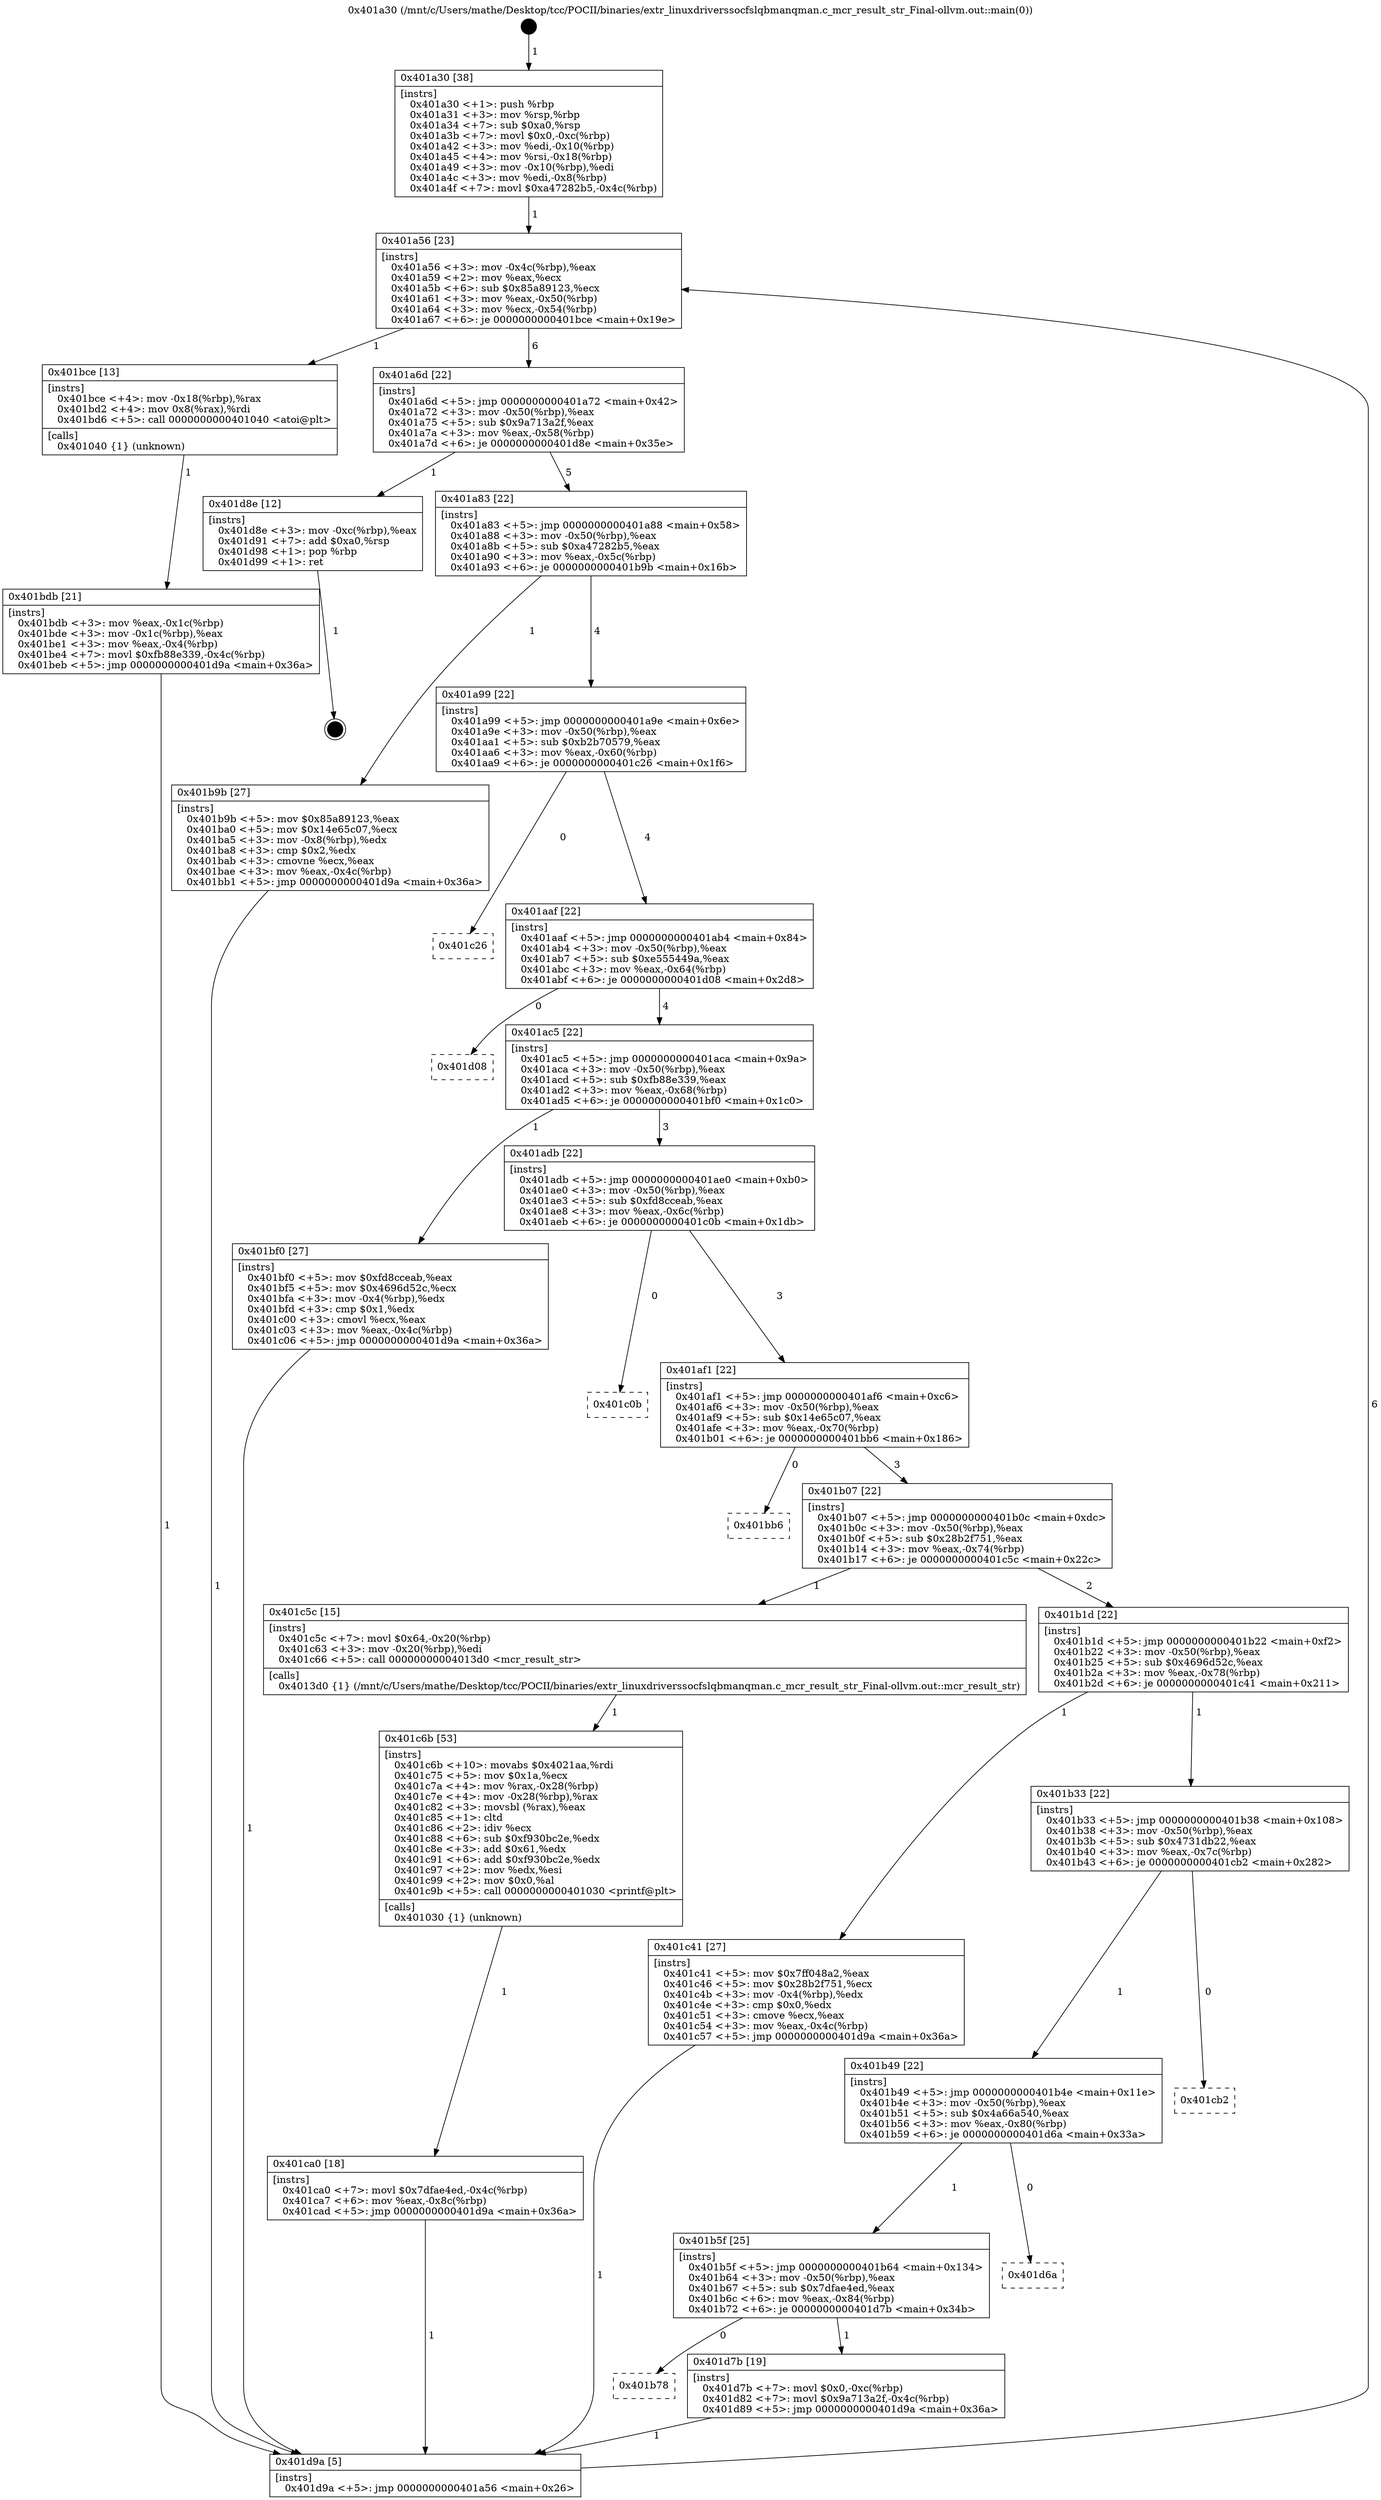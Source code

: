 digraph "0x401a30" {
  label = "0x401a30 (/mnt/c/Users/mathe/Desktop/tcc/POCII/binaries/extr_linuxdriverssocfslqbmanqman.c_mcr_result_str_Final-ollvm.out::main(0))"
  labelloc = "t"
  node[shape=record]

  Entry [label="",width=0.3,height=0.3,shape=circle,fillcolor=black,style=filled]
  "0x401a56" [label="{
     0x401a56 [23]\l
     | [instrs]\l
     &nbsp;&nbsp;0x401a56 \<+3\>: mov -0x4c(%rbp),%eax\l
     &nbsp;&nbsp;0x401a59 \<+2\>: mov %eax,%ecx\l
     &nbsp;&nbsp;0x401a5b \<+6\>: sub $0x85a89123,%ecx\l
     &nbsp;&nbsp;0x401a61 \<+3\>: mov %eax,-0x50(%rbp)\l
     &nbsp;&nbsp;0x401a64 \<+3\>: mov %ecx,-0x54(%rbp)\l
     &nbsp;&nbsp;0x401a67 \<+6\>: je 0000000000401bce \<main+0x19e\>\l
  }"]
  "0x401bce" [label="{
     0x401bce [13]\l
     | [instrs]\l
     &nbsp;&nbsp;0x401bce \<+4\>: mov -0x18(%rbp),%rax\l
     &nbsp;&nbsp;0x401bd2 \<+4\>: mov 0x8(%rax),%rdi\l
     &nbsp;&nbsp;0x401bd6 \<+5\>: call 0000000000401040 \<atoi@plt\>\l
     | [calls]\l
     &nbsp;&nbsp;0x401040 \{1\} (unknown)\l
  }"]
  "0x401a6d" [label="{
     0x401a6d [22]\l
     | [instrs]\l
     &nbsp;&nbsp;0x401a6d \<+5\>: jmp 0000000000401a72 \<main+0x42\>\l
     &nbsp;&nbsp;0x401a72 \<+3\>: mov -0x50(%rbp),%eax\l
     &nbsp;&nbsp;0x401a75 \<+5\>: sub $0x9a713a2f,%eax\l
     &nbsp;&nbsp;0x401a7a \<+3\>: mov %eax,-0x58(%rbp)\l
     &nbsp;&nbsp;0x401a7d \<+6\>: je 0000000000401d8e \<main+0x35e\>\l
  }"]
  Exit [label="",width=0.3,height=0.3,shape=circle,fillcolor=black,style=filled,peripheries=2]
  "0x401d8e" [label="{
     0x401d8e [12]\l
     | [instrs]\l
     &nbsp;&nbsp;0x401d8e \<+3\>: mov -0xc(%rbp),%eax\l
     &nbsp;&nbsp;0x401d91 \<+7\>: add $0xa0,%rsp\l
     &nbsp;&nbsp;0x401d98 \<+1\>: pop %rbp\l
     &nbsp;&nbsp;0x401d99 \<+1\>: ret\l
  }"]
  "0x401a83" [label="{
     0x401a83 [22]\l
     | [instrs]\l
     &nbsp;&nbsp;0x401a83 \<+5\>: jmp 0000000000401a88 \<main+0x58\>\l
     &nbsp;&nbsp;0x401a88 \<+3\>: mov -0x50(%rbp),%eax\l
     &nbsp;&nbsp;0x401a8b \<+5\>: sub $0xa47282b5,%eax\l
     &nbsp;&nbsp;0x401a90 \<+3\>: mov %eax,-0x5c(%rbp)\l
     &nbsp;&nbsp;0x401a93 \<+6\>: je 0000000000401b9b \<main+0x16b\>\l
  }"]
  "0x401b78" [label="{
     0x401b78\l
  }", style=dashed]
  "0x401b9b" [label="{
     0x401b9b [27]\l
     | [instrs]\l
     &nbsp;&nbsp;0x401b9b \<+5\>: mov $0x85a89123,%eax\l
     &nbsp;&nbsp;0x401ba0 \<+5\>: mov $0x14e65c07,%ecx\l
     &nbsp;&nbsp;0x401ba5 \<+3\>: mov -0x8(%rbp),%edx\l
     &nbsp;&nbsp;0x401ba8 \<+3\>: cmp $0x2,%edx\l
     &nbsp;&nbsp;0x401bab \<+3\>: cmovne %ecx,%eax\l
     &nbsp;&nbsp;0x401bae \<+3\>: mov %eax,-0x4c(%rbp)\l
     &nbsp;&nbsp;0x401bb1 \<+5\>: jmp 0000000000401d9a \<main+0x36a\>\l
  }"]
  "0x401a99" [label="{
     0x401a99 [22]\l
     | [instrs]\l
     &nbsp;&nbsp;0x401a99 \<+5\>: jmp 0000000000401a9e \<main+0x6e\>\l
     &nbsp;&nbsp;0x401a9e \<+3\>: mov -0x50(%rbp),%eax\l
     &nbsp;&nbsp;0x401aa1 \<+5\>: sub $0xb2b70579,%eax\l
     &nbsp;&nbsp;0x401aa6 \<+3\>: mov %eax,-0x60(%rbp)\l
     &nbsp;&nbsp;0x401aa9 \<+6\>: je 0000000000401c26 \<main+0x1f6\>\l
  }"]
  "0x401d9a" [label="{
     0x401d9a [5]\l
     | [instrs]\l
     &nbsp;&nbsp;0x401d9a \<+5\>: jmp 0000000000401a56 \<main+0x26\>\l
  }"]
  "0x401a30" [label="{
     0x401a30 [38]\l
     | [instrs]\l
     &nbsp;&nbsp;0x401a30 \<+1\>: push %rbp\l
     &nbsp;&nbsp;0x401a31 \<+3\>: mov %rsp,%rbp\l
     &nbsp;&nbsp;0x401a34 \<+7\>: sub $0xa0,%rsp\l
     &nbsp;&nbsp;0x401a3b \<+7\>: movl $0x0,-0xc(%rbp)\l
     &nbsp;&nbsp;0x401a42 \<+3\>: mov %edi,-0x10(%rbp)\l
     &nbsp;&nbsp;0x401a45 \<+4\>: mov %rsi,-0x18(%rbp)\l
     &nbsp;&nbsp;0x401a49 \<+3\>: mov -0x10(%rbp),%edi\l
     &nbsp;&nbsp;0x401a4c \<+3\>: mov %edi,-0x8(%rbp)\l
     &nbsp;&nbsp;0x401a4f \<+7\>: movl $0xa47282b5,-0x4c(%rbp)\l
  }"]
  "0x401bdb" [label="{
     0x401bdb [21]\l
     | [instrs]\l
     &nbsp;&nbsp;0x401bdb \<+3\>: mov %eax,-0x1c(%rbp)\l
     &nbsp;&nbsp;0x401bde \<+3\>: mov -0x1c(%rbp),%eax\l
     &nbsp;&nbsp;0x401be1 \<+3\>: mov %eax,-0x4(%rbp)\l
     &nbsp;&nbsp;0x401be4 \<+7\>: movl $0xfb88e339,-0x4c(%rbp)\l
     &nbsp;&nbsp;0x401beb \<+5\>: jmp 0000000000401d9a \<main+0x36a\>\l
  }"]
  "0x401d7b" [label="{
     0x401d7b [19]\l
     | [instrs]\l
     &nbsp;&nbsp;0x401d7b \<+7\>: movl $0x0,-0xc(%rbp)\l
     &nbsp;&nbsp;0x401d82 \<+7\>: movl $0x9a713a2f,-0x4c(%rbp)\l
     &nbsp;&nbsp;0x401d89 \<+5\>: jmp 0000000000401d9a \<main+0x36a\>\l
  }"]
  "0x401c26" [label="{
     0x401c26\l
  }", style=dashed]
  "0x401aaf" [label="{
     0x401aaf [22]\l
     | [instrs]\l
     &nbsp;&nbsp;0x401aaf \<+5\>: jmp 0000000000401ab4 \<main+0x84\>\l
     &nbsp;&nbsp;0x401ab4 \<+3\>: mov -0x50(%rbp),%eax\l
     &nbsp;&nbsp;0x401ab7 \<+5\>: sub $0xe555449a,%eax\l
     &nbsp;&nbsp;0x401abc \<+3\>: mov %eax,-0x64(%rbp)\l
     &nbsp;&nbsp;0x401abf \<+6\>: je 0000000000401d08 \<main+0x2d8\>\l
  }"]
  "0x401b5f" [label="{
     0x401b5f [25]\l
     | [instrs]\l
     &nbsp;&nbsp;0x401b5f \<+5\>: jmp 0000000000401b64 \<main+0x134\>\l
     &nbsp;&nbsp;0x401b64 \<+3\>: mov -0x50(%rbp),%eax\l
     &nbsp;&nbsp;0x401b67 \<+5\>: sub $0x7dfae4ed,%eax\l
     &nbsp;&nbsp;0x401b6c \<+6\>: mov %eax,-0x84(%rbp)\l
     &nbsp;&nbsp;0x401b72 \<+6\>: je 0000000000401d7b \<main+0x34b\>\l
  }"]
  "0x401d08" [label="{
     0x401d08\l
  }", style=dashed]
  "0x401ac5" [label="{
     0x401ac5 [22]\l
     | [instrs]\l
     &nbsp;&nbsp;0x401ac5 \<+5\>: jmp 0000000000401aca \<main+0x9a\>\l
     &nbsp;&nbsp;0x401aca \<+3\>: mov -0x50(%rbp),%eax\l
     &nbsp;&nbsp;0x401acd \<+5\>: sub $0xfb88e339,%eax\l
     &nbsp;&nbsp;0x401ad2 \<+3\>: mov %eax,-0x68(%rbp)\l
     &nbsp;&nbsp;0x401ad5 \<+6\>: je 0000000000401bf0 \<main+0x1c0\>\l
  }"]
  "0x401d6a" [label="{
     0x401d6a\l
  }", style=dashed]
  "0x401bf0" [label="{
     0x401bf0 [27]\l
     | [instrs]\l
     &nbsp;&nbsp;0x401bf0 \<+5\>: mov $0xfd8cceab,%eax\l
     &nbsp;&nbsp;0x401bf5 \<+5\>: mov $0x4696d52c,%ecx\l
     &nbsp;&nbsp;0x401bfa \<+3\>: mov -0x4(%rbp),%edx\l
     &nbsp;&nbsp;0x401bfd \<+3\>: cmp $0x1,%edx\l
     &nbsp;&nbsp;0x401c00 \<+3\>: cmovl %ecx,%eax\l
     &nbsp;&nbsp;0x401c03 \<+3\>: mov %eax,-0x4c(%rbp)\l
     &nbsp;&nbsp;0x401c06 \<+5\>: jmp 0000000000401d9a \<main+0x36a\>\l
  }"]
  "0x401adb" [label="{
     0x401adb [22]\l
     | [instrs]\l
     &nbsp;&nbsp;0x401adb \<+5\>: jmp 0000000000401ae0 \<main+0xb0\>\l
     &nbsp;&nbsp;0x401ae0 \<+3\>: mov -0x50(%rbp),%eax\l
     &nbsp;&nbsp;0x401ae3 \<+5\>: sub $0xfd8cceab,%eax\l
     &nbsp;&nbsp;0x401ae8 \<+3\>: mov %eax,-0x6c(%rbp)\l
     &nbsp;&nbsp;0x401aeb \<+6\>: je 0000000000401c0b \<main+0x1db\>\l
  }"]
  "0x401b49" [label="{
     0x401b49 [22]\l
     | [instrs]\l
     &nbsp;&nbsp;0x401b49 \<+5\>: jmp 0000000000401b4e \<main+0x11e\>\l
     &nbsp;&nbsp;0x401b4e \<+3\>: mov -0x50(%rbp),%eax\l
     &nbsp;&nbsp;0x401b51 \<+5\>: sub $0x4a66a540,%eax\l
     &nbsp;&nbsp;0x401b56 \<+3\>: mov %eax,-0x80(%rbp)\l
     &nbsp;&nbsp;0x401b59 \<+6\>: je 0000000000401d6a \<main+0x33a\>\l
  }"]
  "0x401c0b" [label="{
     0x401c0b\l
  }", style=dashed]
  "0x401af1" [label="{
     0x401af1 [22]\l
     | [instrs]\l
     &nbsp;&nbsp;0x401af1 \<+5\>: jmp 0000000000401af6 \<main+0xc6\>\l
     &nbsp;&nbsp;0x401af6 \<+3\>: mov -0x50(%rbp),%eax\l
     &nbsp;&nbsp;0x401af9 \<+5\>: sub $0x14e65c07,%eax\l
     &nbsp;&nbsp;0x401afe \<+3\>: mov %eax,-0x70(%rbp)\l
     &nbsp;&nbsp;0x401b01 \<+6\>: je 0000000000401bb6 \<main+0x186\>\l
  }"]
  "0x401cb2" [label="{
     0x401cb2\l
  }", style=dashed]
  "0x401bb6" [label="{
     0x401bb6\l
  }", style=dashed]
  "0x401b07" [label="{
     0x401b07 [22]\l
     | [instrs]\l
     &nbsp;&nbsp;0x401b07 \<+5\>: jmp 0000000000401b0c \<main+0xdc\>\l
     &nbsp;&nbsp;0x401b0c \<+3\>: mov -0x50(%rbp),%eax\l
     &nbsp;&nbsp;0x401b0f \<+5\>: sub $0x28b2f751,%eax\l
     &nbsp;&nbsp;0x401b14 \<+3\>: mov %eax,-0x74(%rbp)\l
     &nbsp;&nbsp;0x401b17 \<+6\>: je 0000000000401c5c \<main+0x22c\>\l
  }"]
  "0x401ca0" [label="{
     0x401ca0 [18]\l
     | [instrs]\l
     &nbsp;&nbsp;0x401ca0 \<+7\>: movl $0x7dfae4ed,-0x4c(%rbp)\l
     &nbsp;&nbsp;0x401ca7 \<+6\>: mov %eax,-0x8c(%rbp)\l
     &nbsp;&nbsp;0x401cad \<+5\>: jmp 0000000000401d9a \<main+0x36a\>\l
  }"]
  "0x401c5c" [label="{
     0x401c5c [15]\l
     | [instrs]\l
     &nbsp;&nbsp;0x401c5c \<+7\>: movl $0x64,-0x20(%rbp)\l
     &nbsp;&nbsp;0x401c63 \<+3\>: mov -0x20(%rbp),%edi\l
     &nbsp;&nbsp;0x401c66 \<+5\>: call 00000000004013d0 \<mcr_result_str\>\l
     | [calls]\l
     &nbsp;&nbsp;0x4013d0 \{1\} (/mnt/c/Users/mathe/Desktop/tcc/POCII/binaries/extr_linuxdriverssocfslqbmanqman.c_mcr_result_str_Final-ollvm.out::mcr_result_str)\l
  }"]
  "0x401b1d" [label="{
     0x401b1d [22]\l
     | [instrs]\l
     &nbsp;&nbsp;0x401b1d \<+5\>: jmp 0000000000401b22 \<main+0xf2\>\l
     &nbsp;&nbsp;0x401b22 \<+3\>: mov -0x50(%rbp),%eax\l
     &nbsp;&nbsp;0x401b25 \<+5\>: sub $0x4696d52c,%eax\l
     &nbsp;&nbsp;0x401b2a \<+3\>: mov %eax,-0x78(%rbp)\l
     &nbsp;&nbsp;0x401b2d \<+6\>: je 0000000000401c41 \<main+0x211\>\l
  }"]
  "0x401c6b" [label="{
     0x401c6b [53]\l
     | [instrs]\l
     &nbsp;&nbsp;0x401c6b \<+10\>: movabs $0x4021aa,%rdi\l
     &nbsp;&nbsp;0x401c75 \<+5\>: mov $0x1a,%ecx\l
     &nbsp;&nbsp;0x401c7a \<+4\>: mov %rax,-0x28(%rbp)\l
     &nbsp;&nbsp;0x401c7e \<+4\>: mov -0x28(%rbp),%rax\l
     &nbsp;&nbsp;0x401c82 \<+3\>: movsbl (%rax),%eax\l
     &nbsp;&nbsp;0x401c85 \<+1\>: cltd\l
     &nbsp;&nbsp;0x401c86 \<+2\>: idiv %ecx\l
     &nbsp;&nbsp;0x401c88 \<+6\>: sub $0xf930bc2e,%edx\l
     &nbsp;&nbsp;0x401c8e \<+3\>: add $0x61,%edx\l
     &nbsp;&nbsp;0x401c91 \<+6\>: add $0xf930bc2e,%edx\l
     &nbsp;&nbsp;0x401c97 \<+2\>: mov %edx,%esi\l
     &nbsp;&nbsp;0x401c99 \<+2\>: mov $0x0,%al\l
     &nbsp;&nbsp;0x401c9b \<+5\>: call 0000000000401030 \<printf@plt\>\l
     | [calls]\l
     &nbsp;&nbsp;0x401030 \{1\} (unknown)\l
  }"]
  "0x401c41" [label="{
     0x401c41 [27]\l
     | [instrs]\l
     &nbsp;&nbsp;0x401c41 \<+5\>: mov $0x7ff048a2,%eax\l
     &nbsp;&nbsp;0x401c46 \<+5\>: mov $0x28b2f751,%ecx\l
     &nbsp;&nbsp;0x401c4b \<+3\>: mov -0x4(%rbp),%edx\l
     &nbsp;&nbsp;0x401c4e \<+3\>: cmp $0x0,%edx\l
     &nbsp;&nbsp;0x401c51 \<+3\>: cmove %ecx,%eax\l
     &nbsp;&nbsp;0x401c54 \<+3\>: mov %eax,-0x4c(%rbp)\l
     &nbsp;&nbsp;0x401c57 \<+5\>: jmp 0000000000401d9a \<main+0x36a\>\l
  }"]
  "0x401b33" [label="{
     0x401b33 [22]\l
     | [instrs]\l
     &nbsp;&nbsp;0x401b33 \<+5\>: jmp 0000000000401b38 \<main+0x108\>\l
     &nbsp;&nbsp;0x401b38 \<+3\>: mov -0x50(%rbp),%eax\l
     &nbsp;&nbsp;0x401b3b \<+5\>: sub $0x4731db22,%eax\l
     &nbsp;&nbsp;0x401b40 \<+3\>: mov %eax,-0x7c(%rbp)\l
     &nbsp;&nbsp;0x401b43 \<+6\>: je 0000000000401cb2 \<main+0x282\>\l
  }"]
  Entry -> "0x401a30" [label=" 1"]
  "0x401a56" -> "0x401bce" [label=" 1"]
  "0x401a56" -> "0x401a6d" [label=" 6"]
  "0x401d8e" -> Exit [label=" 1"]
  "0x401a6d" -> "0x401d8e" [label=" 1"]
  "0x401a6d" -> "0x401a83" [label=" 5"]
  "0x401d7b" -> "0x401d9a" [label=" 1"]
  "0x401a83" -> "0x401b9b" [label=" 1"]
  "0x401a83" -> "0x401a99" [label=" 4"]
  "0x401b9b" -> "0x401d9a" [label=" 1"]
  "0x401a30" -> "0x401a56" [label=" 1"]
  "0x401d9a" -> "0x401a56" [label=" 6"]
  "0x401bce" -> "0x401bdb" [label=" 1"]
  "0x401bdb" -> "0x401d9a" [label=" 1"]
  "0x401b5f" -> "0x401b78" [label=" 0"]
  "0x401a99" -> "0x401c26" [label=" 0"]
  "0x401a99" -> "0x401aaf" [label=" 4"]
  "0x401b5f" -> "0x401d7b" [label=" 1"]
  "0x401aaf" -> "0x401d08" [label=" 0"]
  "0x401aaf" -> "0x401ac5" [label=" 4"]
  "0x401b49" -> "0x401b5f" [label=" 1"]
  "0x401ac5" -> "0x401bf0" [label=" 1"]
  "0x401ac5" -> "0x401adb" [label=" 3"]
  "0x401bf0" -> "0x401d9a" [label=" 1"]
  "0x401b49" -> "0x401d6a" [label=" 0"]
  "0x401adb" -> "0x401c0b" [label=" 0"]
  "0x401adb" -> "0x401af1" [label=" 3"]
  "0x401b33" -> "0x401b49" [label=" 1"]
  "0x401af1" -> "0x401bb6" [label=" 0"]
  "0x401af1" -> "0x401b07" [label=" 3"]
  "0x401b33" -> "0x401cb2" [label=" 0"]
  "0x401b07" -> "0x401c5c" [label=" 1"]
  "0x401b07" -> "0x401b1d" [label=" 2"]
  "0x401ca0" -> "0x401d9a" [label=" 1"]
  "0x401b1d" -> "0x401c41" [label=" 1"]
  "0x401b1d" -> "0x401b33" [label=" 1"]
  "0x401c41" -> "0x401d9a" [label=" 1"]
  "0x401c5c" -> "0x401c6b" [label=" 1"]
  "0x401c6b" -> "0x401ca0" [label=" 1"]
}
